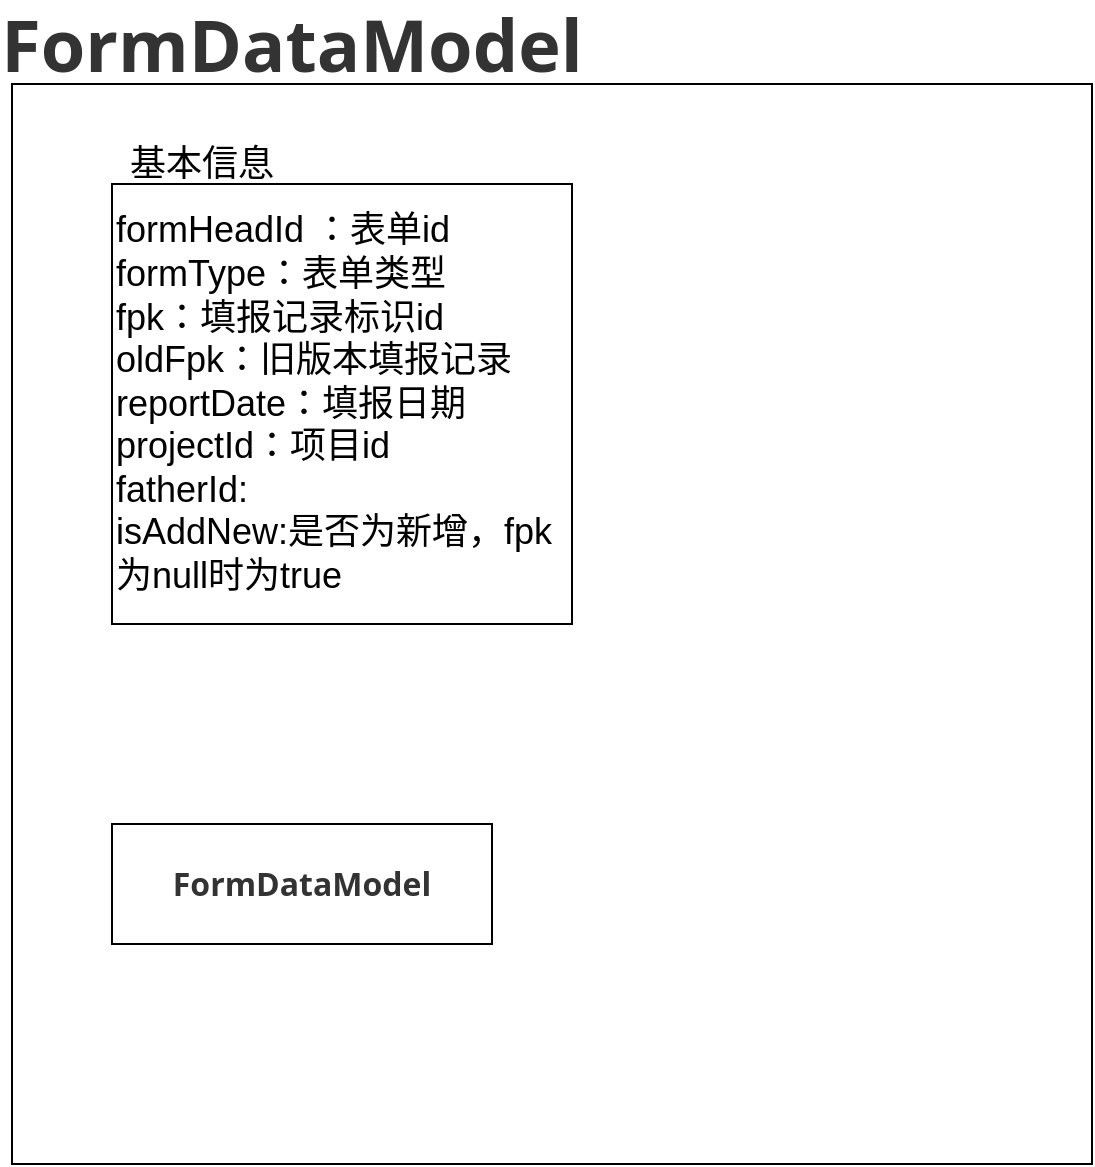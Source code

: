 <mxfile version="14.6.11" type="github">
  <diagram id="YVq8G2zEhALz1skkkOcV" name="Page-1">
    <mxGraphModel dx="1239" dy="734" grid="1" gridSize="10" guides="1" tooltips="1" connect="1" arrows="1" fold="1" page="1" pageScale="1" pageWidth="827" pageHeight="1169" math="0" shadow="0">
      <root>
        <mxCell id="0" />
        <mxCell id="1" parent="0" />
        <mxCell id="dy7geY0GSoQuJ75s5uh7-1" value="" style="whiteSpace=wrap;html=1;aspect=fixed;" vertex="1" parent="1">
          <mxGeometry x="150" y="110" width="540" height="540" as="geometry" />
        </mxCell>
        <mxCell id="dy7geY0GSoQuJ75s5uh7-2" value="&lt;span style=&quot;box-sizing: border-box ; color: rgb(51 , 51 , 51) ; font-family: &amp;#34;open sans&amp;#34; , &amp;#34;clear sans&amp;#34; , &amp;#34;helvetica neue&amp;#34; , &amp;#34;helvetica&amp;#34; , &amp;#34;arial&amp;#34; , sans-serif ; background-color: rgb(255 , 255 , 255)&quot;&gt;&lt;span class=&quot;md-plain&quot; style=&quot;box-sizing: border-box&quot;&gt;&lt;font style=&quot;font-size: 36px&quot;&gt;&lt;b&gt;FormDataModel&lt;/b&gt;&lt;/font&gt;&lt;/span&gt;&lt;/span&gt;" style="text;html=1;strokeColor=none;fillColor=none;align=center;verticalAlign=middle;whiteSpace=wrap;rounded=0;" vertex="1" parent="1">
          <mxGeometry x="170" y="80" width="240" height="20" as="geometry" />
        </mxCell>
        <mxCell id="dy7geY0GSoQuJ75s5uh7-3" value="&lt;font style=&quot;font-size: 18px&quot;&gt;formHeadId ：表单id&lt;br&gt;formType：表单类型&lt;br&gt;fpk：填报记录标识id&lt;br&gt;oldFpk：旧版本填报记录&lt;br&gt;reportDate：填报日期&lt;br&gt;projectId：项目id&lt;br&gt;fatherId:&lt;br&gt;isAddNew:是否为新增，fpk为null时为true&lt;/font&gt;" style="rounded=0;whiteSpace=wrap;html=1;align=left;" vertex="1" parent="1">
          <mxGeometry x="200" y="160" width="230" height="220" as="geometry" />
        </mxCell>
        <mxCell id="dy7geY0GSoQuJ75s5uh7-4" value="&lt;font style=&quot;font-size: 18px&quot;&gt;基本信息&lt;/font&gt;" style="text;html=1;strokeColor=none;fillColor=none;align=center;verticalAlign=middle;whiteSpace=wrap;rounded=0;" vertex="1" parent="1">
          <mxGeometry x="200" y="140" width="90" height="20" as="geometry" />
        </mxCell>
        <mxCell id="dy7geY0GSoQuJ75s5uh7-5" value="&lt;strong style=&quot;box-sizing: border-box ; color: rgb(51 , 51 , 51) ; font-family: &amp;#34;open sans&amp;#34; , &amp;#34;clear sans&amp;#34; , &amp;#34;helvetica neue&amp;#34; , &amp;#34;helvetica&amp;#34; , &amp;#34;arial&amp;#34; , sans-serif ; font-size: 16px ; background-color: rgb(255 , 255 , 255)&quot;&gt;&lt;span class=&quot;md-plain&quot; style=&quot;box-sizing: border-box&quot;&gt;FormDataModel&lt;/span&gt;&lt;/strong&gt;" style="rounded=0;whiteSpace=wrap;html=1;" vertex="1" parent="1">
          <mxGeometry x="200" y="480" width="190" height="60" as="geometry" />
        </mxCell>
      </root>
    </mxGraphModel>
  </diagram>
</mxfile>
